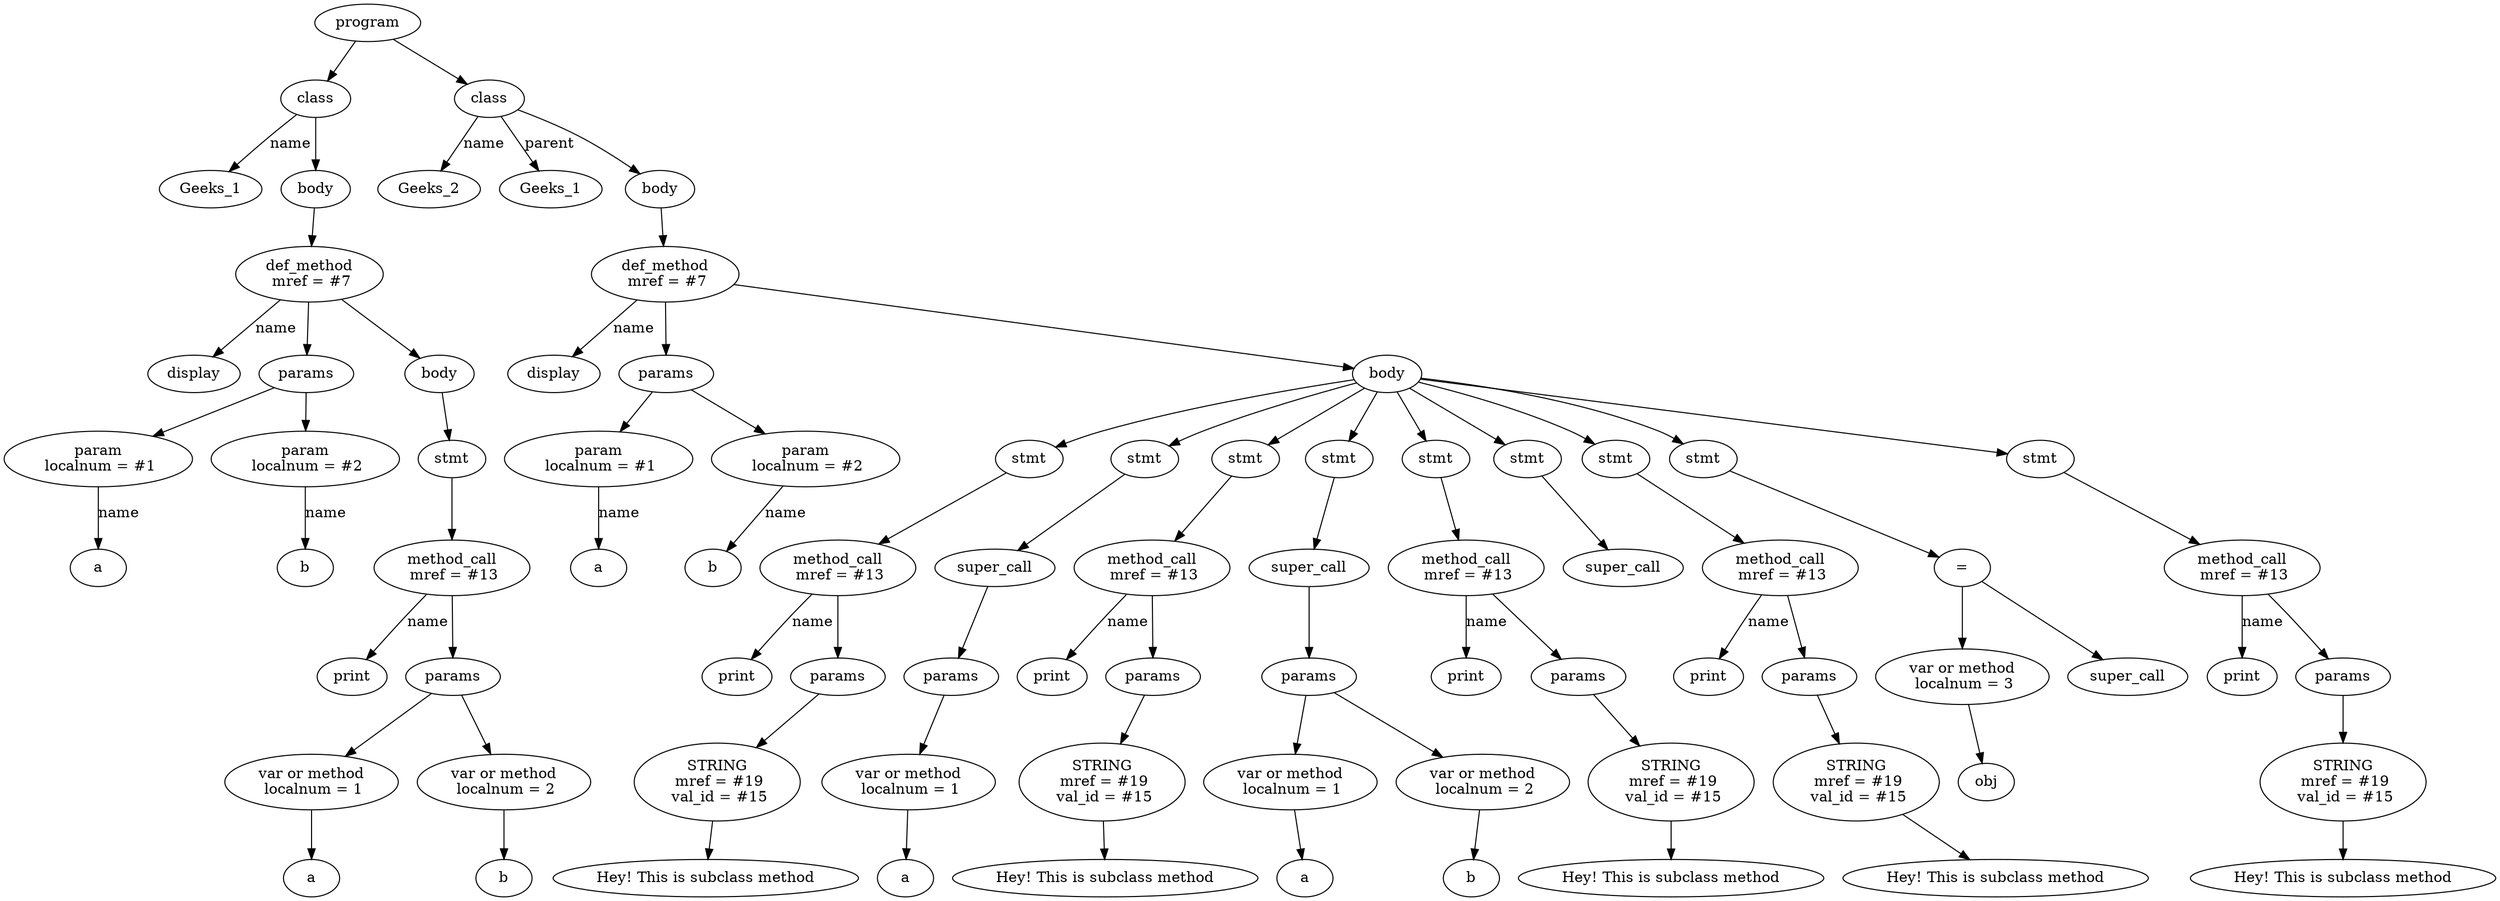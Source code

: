 digraph G {
Id00000000009b28d0 [label="program"]
Id00000000001c1920 [label="class"]
IdName00000000001c1920 [label="Geeks_1"]
Id00000000001c1920->IdName00000000001c1920 [label="name"]
Id00000000001c18d0 [label="body"]
Id00000000001c1920->Id00000000001c18d0
Id00000000001c18a0 [label="def_method\n mref = #7"]
IdName00000000001c18a0 [label="display"]
Id00000000001c18a0->IdName00000000001c18a0 [label = "name"]
Id00000000001c1620 [label="params"]
Id00000000001c15f0 [label="param\n localnum = #1"]
Id00000000001c1620->Id00000000001c15f0
IdNameVal00000000001c15f0 [label="a"]
Id00000000001c15f0->IdNameVal00000000001c15f0 [label="name"]
Id00000000001c1660 [label="param\n localnum = #2"]
Id00000000001c1620->Id00000000001c1660
IdNameVal00000000001c1660 [label="b"]
Id00000000001c1660->IdNameVal00000000001c1660 [label="name"]
Id00000000001c18a0->Id00000000001c1620
Id00000000001c1880 [label="body"]
Id00000000001c1830 [label="stmt"]
Id00000000001c17d0 [label="method_call\n mref = #13"]
IdMethodNameVal00000000001c17d0 [label="print"]
Id00000000001c17d0->IdMethodNameVal00000000001c17d0 [label="name"]
Id00000000001c1730 [label="params"]
Id00000000001c17d0->Id00000000001c1730
Id00000000001c16d0 [label="var or method\n localnum = 1"]
IdVal00000000001c16d0 [label="a"]
Id00000000001c16d0->IdVal00000000001c16d0
Id00000000001c1730->Id00000000001c16d0
Id00000000001c1770 [label="var or method\n localnum = 2"]
IdVal00000000001c1770 [label="b"]
Id00000000001c1770->IdVal00000000001c1770
Id00000000001c1730->Id00000000001c1770
Id00000000001c1830->Id00000000001c17d0
Id00000000001c1880->Id00000000001c1830
Id00000000001c18a0->Id00000000001c1880
Id00000000001c18d0->Id00000000001c18a0
Id00000000009b28d0->Id00000000001c1920
Id00000000009b3d40 [label="class"]
IdName00000000009b3d40 [label="Geeks_2"]
Id00000000009b3d40->IdName00000000009b3d40 [label="name"]
IdParent00000000009b3d40 [label="Geeks_1"]
Id00000000009b3d40->IdParent00000000009b3d40 [label="parent"]
Id00000000009b3b80 [label="body"]
Id00000000009b3d40->Id00000000009b3b80
Id00000000009b3f50 [label="def_method\n mref = #7"]
IdName00000000009b3f50 [label="display"]
Id00000000009b3f50->IdName00000000009b3f50 [label = "name"]
Id00000000001c1a10 [label="params"]
Id00000000001c19e0 [label="param\n localnum = #1"]
Id00000000001c1a10->Id00000000001c19e0
IdNameVal00000000001c19e0 [label="a"]
Id00000000001c19e0->IdNameVal00000000001c19e0 [label="name"]
Id00000000001c1a50 [label="param\n localnum = #2"]
Id00000000001c1a10->Id00000000001c1a50
IdNameVal00000000001c1a50 [label="b"]
Id00000000001c1a50->IdNameVal00000000001c1a50 [label="name"]
Id00000000009b3f50->Id00000000001c1a10
Id00000000001c1bb0 [label="body"]
Id00000000009b2490 [label="stmt"]
Id00000000001c1b50 [label="method_call\n mref = #13"]
IdMethodNameVal00000000001c1b50 [label="print"]
Id00000000001c1b50->IdMethodNameVal00000000001c1b50 [label="name"]
Id00000000001c1b30 [label="params"]
Id00000000001c1b50->Id00000000001c1b30
Id00000000001c1ad0 [label="STRING\n mref = #19\n val_id = #15"]
IdVal00000000001c1ad0 [label="Hey! This is subclass method"]
Id00000000001c1ad0->IdVal00000000001c1ad0
Id00000000001c1b30->Id00000000001c1ad0
Id00000000009b2490->Id00000000001c1b50
Id00000000001c1bb0->Id00000000009b2490
Id00000000009b2600 [label="stmt"]
Id00000000009b2580 [label="super_call"]
Id00000000009b2560 [label="params"]
Id00000000009b2580->Id00000000009b2560
Id00000000009b2500 [label="var or method\n localnum = 1"]
IdVal00000000009b2500 [label="a"]
Id00000000009b2500->IdVal00000000009b2500
Id00000000009b2560->Id00000000009b2500
Id00000000009b2600->Id00000000009b2580
Id00000000001c1bb0->Id00000000009b2600
Id00000000009b2760 [label="stmt"]
Id00000000009b2700 [label="method_call\n mref = #13"]
IdMethodNameVal00000000009b2700 [label="print"]
Id00000000009b2700->IdMethodNameVal00000000009b2700 [label="name"]
Id00000000009b26e0 [label="params"]
Id00000000009b2700->Id00000000009b26e0
Id00000000009b2680 [label="STRING\n mref = #19\n val_id = #15"]
IdVal00000000009b2680 [label="Hey! This is subclass method"]
Id00000000009b2680->IdVal00000000009b2680
Id00000000009b26e0->Id00000000009b2680
Id00000000009b2760->Id00000000009b2700
Id00000000001c1bb0->Id00000000009b2760
Id00000000009b2f00 [label="stmt"]
Id00000000009b2ea0 [label="super_call"]
Id00000000009b2e20 [label="params"]
Id00000000009b2ea0->Id00000000009b2e20
Id00000000009b2dc0 [label="var or method\n localnum = 1"]
IdVal00000000009b2dc0 [label="a"]
Id00000000009b2dc0->IdVal00000000009b2dc0
Id00000000009b2e20->Id00000000009b2dc0
Id00000000009b2e40 [label="var or method\n localnum = 2"]
IdVal00000000009b2e40 [label="b"]
Id00000000009b2e40->IdVal00000000009b2e40
Id00000000009b2e20->Id00000000009b2e40
Id00000000009b2f00->Id00000000009b2ea0
Id00000000001c1bb0->Id00000000009b2f00
Id00000000009b3060 [label="stmt"]
Id00000000009b3000 [label="method_call\n mref = #13"]
IdMethodNameVal00000000009b3000 [label="print"]
Id00000000009b3000->IdMethodNameVal00000000009b3000 [label="name"]
Id00000000009b2fe0 [label="params"]
Id00000000009b3000->Id00000000009b2fe0
Id00000000009b2f80 [label="STRING\n mref = #19\n val_id = #15"]
IdVal00000000009b2f80 [label="Hey! This is subclass method"]
Id00000000009b2f80->IdVal00000000009b2f80
Id00000000009b2fe0->Id00000000009b2f80
Id00000000009b3060->Id00000000009b3000
Id00000000001c1bb0->Id00000000009b3060
Id00000000009b3110 [label="stmt"]
Id00000000009b30b0 [label="super_call"]
Id00000000009b3110->Id00000000009b30b0
Id00000000001c1bb0->Id00000000009b3110
Id00000000009b3a20 [label="stmt"]
Id00000000009b3980 [label="method_call\n mref = #13"]
IdMethodNameVal00000000009b3980 [label="print"]
Id00000000009b3980->IdMethodNameVal00000000009b3980 [label="name"]
Id00000000009b31f0 [label="params"]
Id00000000009b3980->Id00000000009b31f0
Id00000000009b3190 [label="STRING\n mref = #19\n val_id = #15"]
IdVal00000000009b3190 [label="Hey! This is subclass method"]
Id00000000009b3190->IdVal00000000009b3190
Id00000000009b31f0->Id00000000009b3190
Id00000000009b3a20->Id00000000009b3980
Id00000000001c1bb0->Id00000000009b3a20
Id00000000009b3a70 [label="stmt"]
Id00000000009b3380 [label="="]
Id00000000009b3260 [label="var or method\n localnum = 3"]
IdVal00000000009b3260 [label="obj"]
Id00000000009b3260->IdVal00000000009b3260
Id00000000009b35c0 [label="super_call"]
Id00000000009b3380->Id00000000009b3260
Id00000000009b3380->Id00000000009b35c0
Id00000000009b3a70->Id00000000009b3380
Id00000000001c1bb0->Id00000000009b3a70
Id00000000009b3f00 [label="stmt"]
Id00000000009b3620 [label="method_call\n mref = #13"]
IdMethodNameVal00000000009b3620 [label="print"]
Id00000000009b3620->IdMethodNameVal00000000009b3620 [label="name"]
Id00000000009b3cc0 [label="params"]
Id00000000009b3620->Id00000000009b3cc0
Id00000000009b38c0 [label="STRING\n mref = #19\n val_id = #15"]
IdVal00000000009b38c0 [label="Hey! This is subclass method"]
Id00000000009b38c0->IdVal00000000009b38c0
Id00000000009b3cc0->Id00000000009b38c0
Id00000000009b3f00->Id00000000009b3620
Id00000000001c1bb0->Id00000000009b3f00
Id00000000009b3f50->Id00000000001c1bb0
Id00000000009b3b80->Id00000000009b3f50
Id00000000009b28d0->Id00000000009b3d40
}